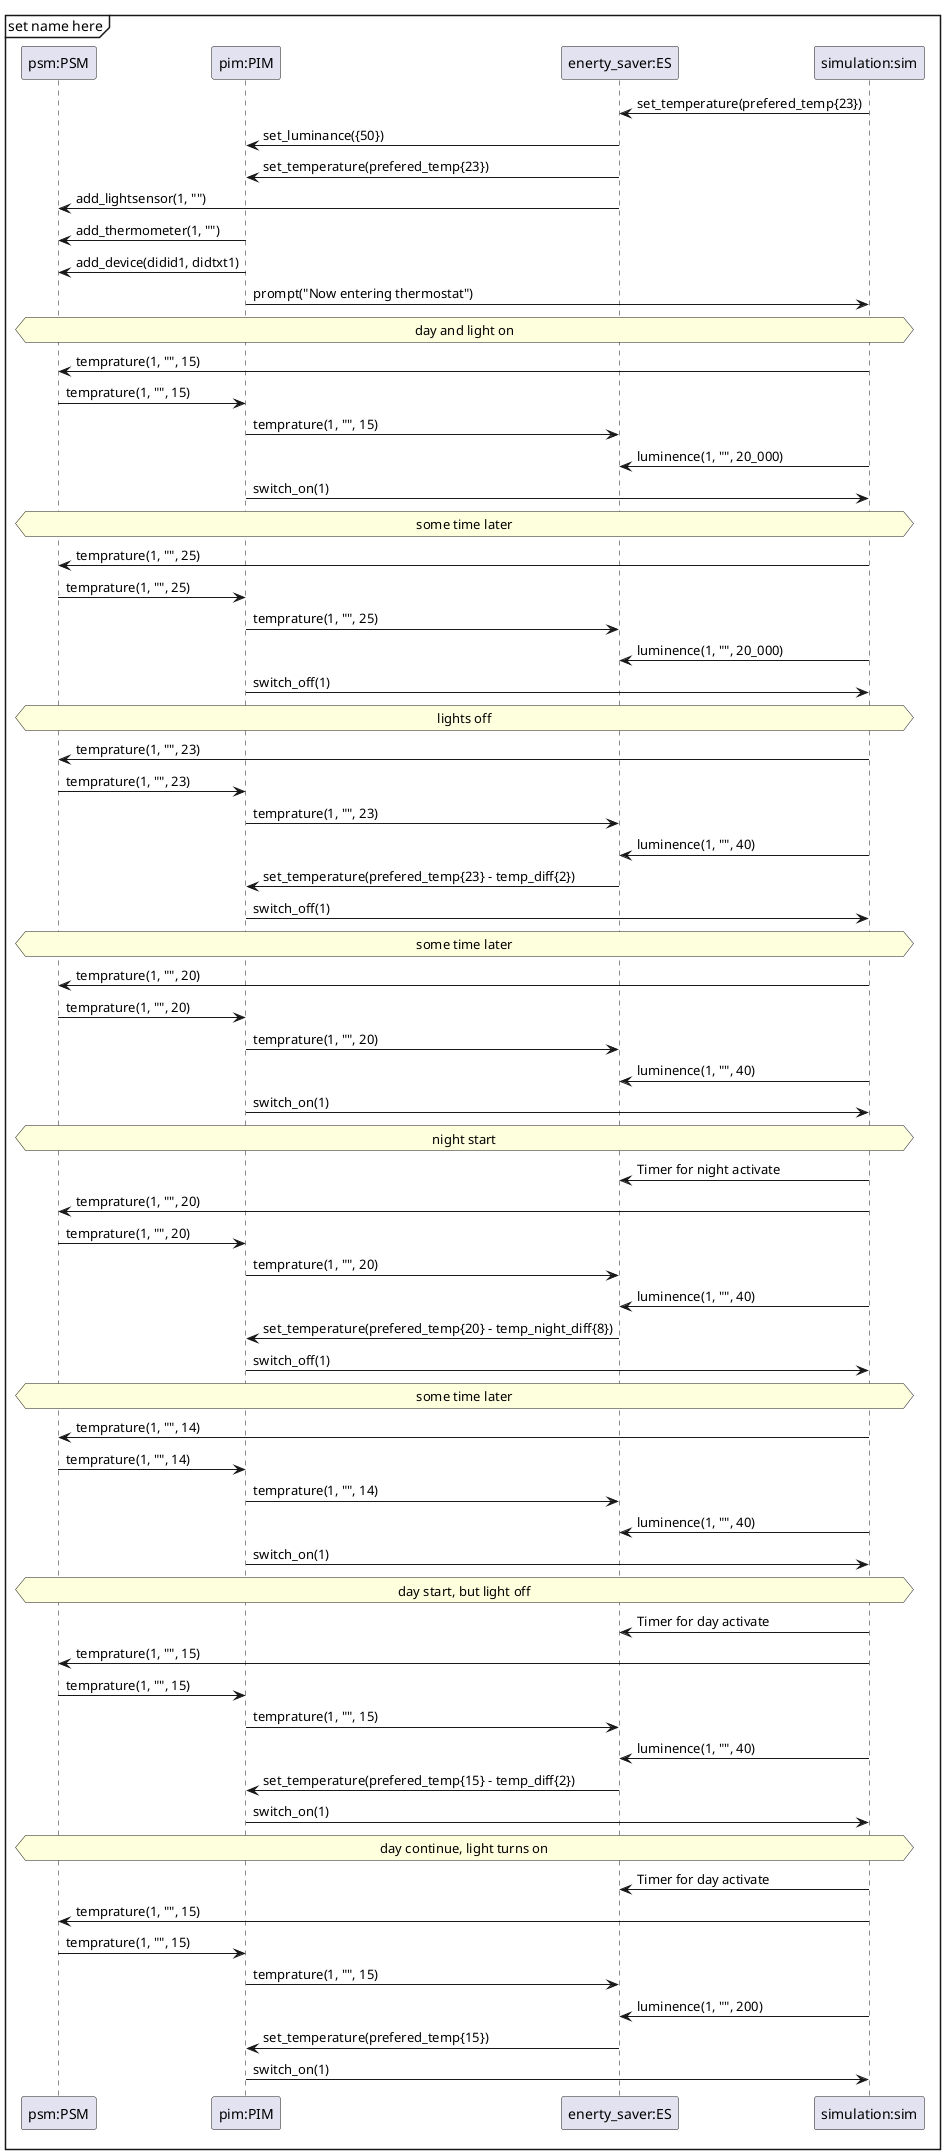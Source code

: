 @startuml sequense diagram
mainframe set name here


participant "psm:PSM" as psm
participant "pim:PIM" as pim
participant "enerty_saver:ES" as es
participant "simulation:sim" as sim


'Set preferred temp
es <- sim: set_temperature(prefered_temp{23})
es -> pim: set_luminance({50})
pim <- es: set_temperature(prefered_temp{23})

psm <- es: add_lightsensor(1, "")

psm <- pim: add_thermometer(1, "")
psm <- pim: add_device(didid1, didtxt1)

pim -> sim: prompt("Now entering thermostat")

hnote across: day and light on
'setup compleat

sim -> psm: temprature(1, "", 15)
psm -> pim: temprature(1, "", 15)
pim -> es: temprature(1, "", 15)

sim -> es: luminence(1, "", 20_000)
sim <- pim: switch_on(1)

hnote across: some time later

sim -> psm: temprature(1, "", 25)
psm -> pim: temprature(1, "", 25)
pim -> es: temprature(1, "", 25)

sim -> es: luminence(1, "", 20_000)
sim <- pim: switch_off(1)

hnote across: lights off

sim -> psm: temprature(1, "", 23)
psm -> pim: temprature(1, "", 23)
pim -> es: temprature(1, "", 23)

sim -> es: luminence(1, "", 40)

pim <- es: set_temperature(prefered_temp{23} - temp_diff{2})

sim <- pim: switch_off(1)

hnote across: some time later

sim -> psm: temprature(1, "", 20)
psm -> pim: temprature(1, "", 20)
pim -> es: temprature(1, "", 20)

sim -> es: luminence(1, "", 40)
sim <- pim: switch_on(1)

hnote across: night start

sim -> es: Timer for night activate
sim -> psm: temprature(1, "", 20)
psm -> pim: temprature(1, "", 20)
pim -> es: temprature(1, "", 20)

sim -> es: luminence(1, "", 40)

pim <- es: set_temperature(prefered_temp{20} - temp_night_diff{8})
sim <- pim: switch_off(1)

hnote across: some time later

sim -> psm: temprature(1, "", 14)
psm -> pim: temprature(1, "", 14)
pim -> es: temprature(1, "", 14)

sim -> es: luminence(1, "", 40)

sim <- pim: switch_on(1)

hnote across: day start, but light off

sim -> es: Timer for day activate

sim -> psm: temprature(1, "", 15)
psm -> pim: temprature(1, "", 15)
pim -> es: temprature(1, "", 15)

sim -> es: luminence(1, "", 40)

pim <- es: set_temperature(prefered_temp{15} - temp_diff{2})
sim <- pim: switch_on(1)

hnote across: day continue, light turns on

sim -> es: Timer for day activate

sim -> psm: temprature(1, "", 15)
psm -> pim: temprature(1, "", 15)
pim -> es: temprature(1, "", 15)

sim -> es: luminence(1, "", 200)

pim <- es: set_temperature(prefered_temp{15})
sim <- pim: switch_on(1)


@enduml
